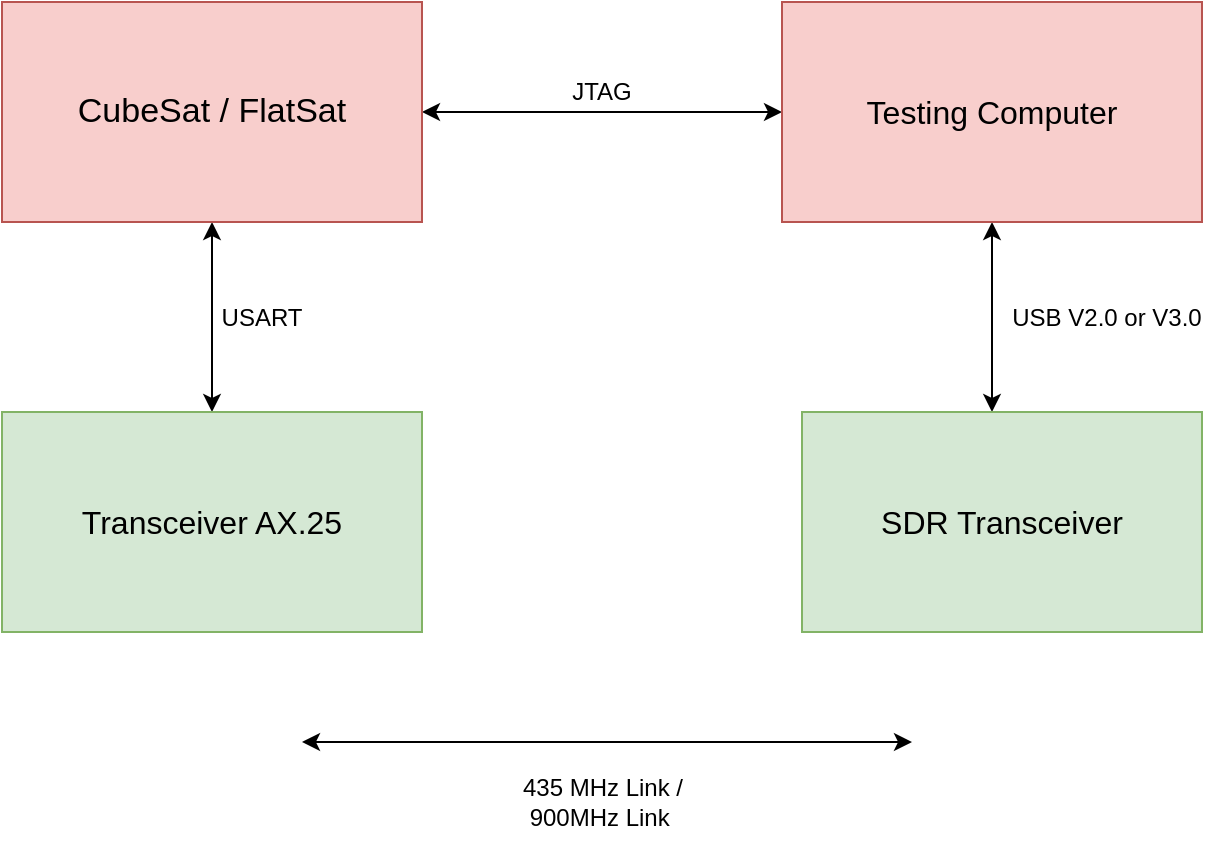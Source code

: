 <mxfile version="12.0.0" type="device" pages="1"><diagram id="Jxta7XFrRizEB8zBbYNR" name="Page-1"><mxGraphModel dx="976" dy="588" grid="1" gridSize="10" guides="1" tooltips="1" connect="1" arrows="1" fold="1" page="1" pageScale="1" pageWidth="850" pageHeight="1100" math="0" shadow="0"><root><mxCell id="0"/><mxCell id="1" parent="0"/><mxCell id="C5wIEt5ODeZhCEJPyjF6-4" value="" style="edgeStyle=orthogonalEdgeStyle;rounded=0;orthogonalLoop=1;jettySize=auto;html=1;entryX=1;entryY=0.5;entryDx=0;entryDy=0;startArrow=classic;startFill=1;" parent="1" source="C5wIEt5ODeZhCEJPyjF6-1" target="C5wIEt5ODeZhCEJPyjF6-2" edge="1"><mxGeometry relative="1" as="geometry"><mxPoint x="420" y="370" as="targetPoint"/></mxGeometry></mxCell><mxCell id="C5wIEt5ODeZhCEJPyjF6-5" style="edgeStyle=orthogonalEdgeStyle;rounded=0;orthogonalLoop=1;jettySize=auto;html=1;startArrow=classic;startFill=1;" parent="1" source="C5wIEt5ODeZhCEJPyjF6-1" edge="1"><mxGeometry relative="1" as="geometry"><mxPoint x="605" y="520" as="targetPoint"/></mxGeometry></mxCell><mxCell id="C5wIEt5ODeZhCEJPyjF6-1" value="&lt;font style=&quot;font-size: 16px&quot;&gt;Testing Computer&lt;/font&gt;" style="rounded=0;whiteSpace=wrap;html=1;fillColor=#f8cecc;strokeColor=#b85450;" parent="1" vertex="1"><mxGeometry x="500" y="315" width="210" height="110" as="geometry"/></mxCell><mxCell id="C5wIEt5ODeZhCEJPyjF6-8" value="" style="edgeStyle=orthogonalEdgeStyle;rounded=0;orthogonalLoop=1;jettySize=auto;html=1;startArrow=classic;startFill=1;" parent="1" source="C5wIEt5ODeZhCEJPyjF6-2" target="C5wIEt5ODeZhCEJPyjF6-7" edge="1"><mxGeometry relative="1" as="geometry"/></mxCell><mxCell id="C5wIEt5ODeZhCEJPyjF6-2" value="&lt;font style=&quot;font-size: 17px&quot;&gt;CubeSat / FlatSat&lt;/font&gt;" style="rounded=0;whiteSpace=wrap;html=1;fillColor=#f8cecc;strokeColor=#b85450;" parent="1" vertex="1"><mxGeometry x="110" y="315" width="210" height="110" as="geometry"/></mxCell><mxCell id="C5wIEt5ODeZhCEJPyjF6-7" value="&lt;font style=&quot;font-size: 16px&quot;&gt;Transceiver AX.25&lt;/font&gt;" style="rounded=0;whiteSpace=wrap;html=1;fillColor=#d5e8d4;strokeColor=#82b366;" parent="1" vertex="1"><mxGeometry x="110" y="520" width="210" height="110" as="geometry"/></mxCell><mxCell id="C5wIEt5ODeZhCEJPyjF6-6" value="&lt;font style=&quot;font-size: 16px&quot;&gt;SDR Transceiver&lt;/font&gt;" style="rounded=0;whiteSpace=wrap;html=1;fillColor=#d5e8d4;strokeColor=#82b366;" parent="1" vertex="1"><mxGeometry x="510" y="520" width="200" height="110" as="geometry"/></mxCell><mxCell id="C5wIEt5ODeZhCEJPyjF6-9" value="" style="shape=image;html=1;verticalAlign=top;verticalLabelPosition=bottom;labelBackgroundColor=#ffffff;imageAspect=0;aspect=fixed;image=https://cdn1.iconfinder.com/data/icons/ios-11-glyphs/30/radio_waves-128.png" parent="1" vertex="1"><mxGeometry x="170" y="640" width="90" height="90" as="geometry"/></mxCell><mxCell id="C5wIEt5ODeZhCEJPyjF6-11" style="edgeStyle=orthogonalEdgeStyle;rounded=0;orthogonalLoop=1;jettySize=auto;html=1;startArrow=classic;startFill=1;entryX=1;entryY=0.5;entryDx=0;entryDy=0;" parent="1" source="C5wIEt5ODeZhCEJPyjF6-10" target="C5wIEt5ODeZhCEJPyjF6-9" edge="1"><mxGeometry relative="1" as="geometry"><mxPoint x="270" y="685" as="targetPoint"/></mxGeometry></mxCell><mxCell id="C5wIEt5ODeZhCEJPyjF6-10" value="" style="shape=image;html=1;verticalAlign=top;verticalLabelPosition=bottom;labelBackgroundColor=#ffffff;imageAspect=0;aspect=fixed;image=https://cdn1.iconfinder.com/data/icons/ios-11-glyphs/30/radio_waves-128.png" parent="1" vertex="1"><mxGeometry x="565" y="640" width="90" height="90" as="geometry"/></mxCell><mxCell id="C5wIEt5ODeZhCEJPyjF6-12" value="JTAG" style="text;html=1;strokeColor=none;fillColor=none;align=center;verticalAlign=middle;whiteSpace=wrap;rounded=0;" parent="1" vertex="1"><mxGeometry x="320" y="350" width="180" height="20" as="geometry"/></mxCell><mxCell id="C5wIEt5ODeZhCEJPyjF6-13" value="435 MHz Link / 900MHz Link&amp;nbsp;" style="text;html=1;strokeColor=none;fillColor=none;align=center;verticalAlign=middle;whiteSpace=wrap;rounded=0;" parent="1" vertex="1"><mxGeometry x="363" y="690" width="95" height="50" as="geometry"/></mxCell><mxCell id="C5wIEt5ODeZhCEJPyjF6-14" value="USB V2.0 or V3.0" style="text;html=1;strokeColor=none;fillColor=none;align=center;verticalAlign=middle;whiteSpace=wrap;rounded=0;" parent="1" vertex="1"><mxGeometry x="605" y="453.5" width="115" height="38" as="geometry"/></mxCell><mxCell id="C5wIEt5ODeZhCEJPyjF6-15" value="USART" style="text;html=1;strokeColor=none;fillColor=none;align=center;verticalAlign=middle;whiteSpace=wrap;rounded=0;" parent="1" vertex="1"><mxGeometry x="220" y="462.5" width="40" height="20" as="geometry"/></mxCell></root></mxGraphModel></diagram></mxfile>
